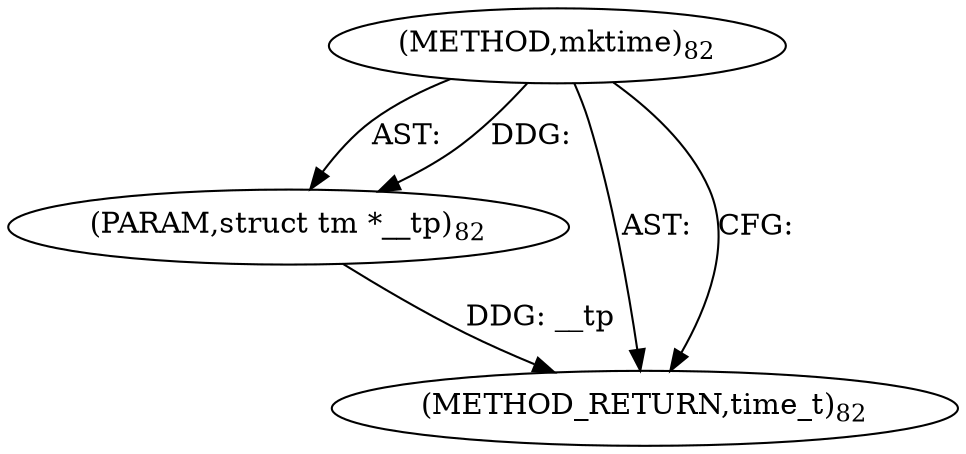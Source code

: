 digraph "mktime" {  
"7897" [label = <(METHOD,mktime)<SUB>82</SUB>> ]
"7898" [label = <(PARAM,struct tm *__tp)<SUB>82</SUB>> ]
"7899" [label = <(METHOD_RETURN,time_t)<SUB>82</SUB>> ]
  "7897" -> "7898"  [ label = "AST: "] 
  "7897" -> "7899"  [ label = "AST: "] 
  "7897" -> "7899"  [ label = "CFG: "] 
  "7898" -> "7899"  [ label = "DDG: __tp"] 
  "7897" -> "7898"  [ label = "DDG: "] 
}
